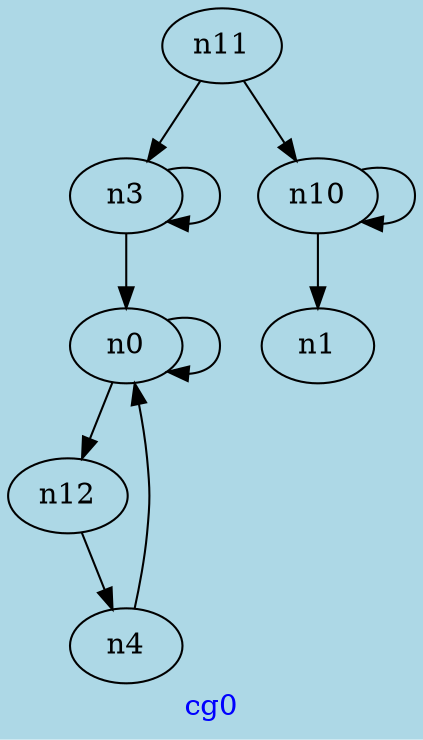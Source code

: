 digraph G{
graph [ label = "cg0" , fontcolor = "blue" , bgcolor = "lightblue" ];
n0;
n1;
n3;
n4;
n10;
n11;
n12;
n0->n0;
n3->n0;
n4->n0;
n10->n1;
n11->n3;
n3->n3;
n12->n4;
n11->n10;
n10->n10;
n0->n12;
}
